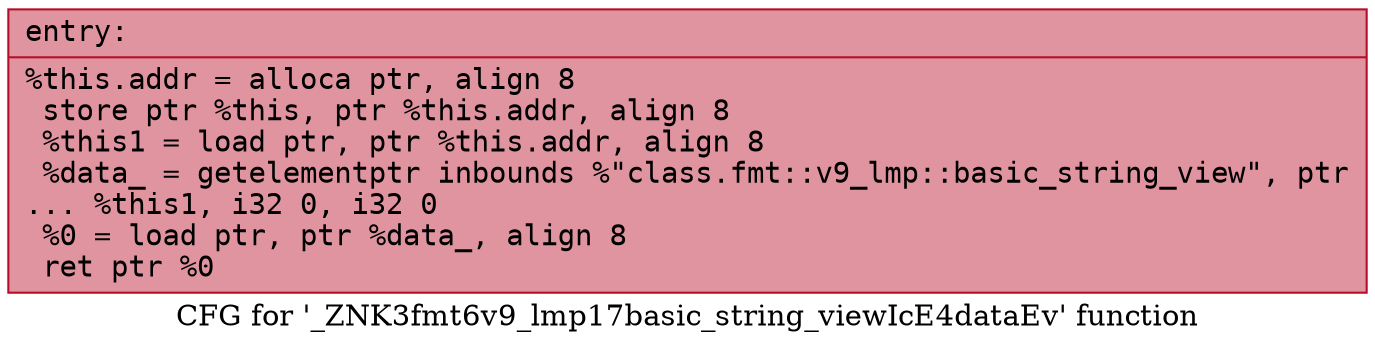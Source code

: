 digraph "CFG for '_ZNK3fmt6v9_lmp17basic_string_viewIcE4dataEv' function" {
	label="CFG for '_ZNK3fmt6v9_lmp17basic_string_viewIcE4dataEv' function";

	Node0x557ad5d00860 [shape=record,color="#b70d28ff", style=filled, fillcolor="#b70d2870" fontname="Courier",label="{entry:\l|  %this.addr = alloca ptr, align 8\l  store ptr %this, ptr %this.addr, align 8\l  %this1 = load ptr, ptr %this.addr, align 8\l  %data_ = getelementptr inbounds %\"class.fmt::v9_lmp::basic_string_view\", ptr\l... %this1, i32 0, i32 0\l  %0 = load ptr, ptr %data_, align 8\l  ret ptr %0\l}"];
}
